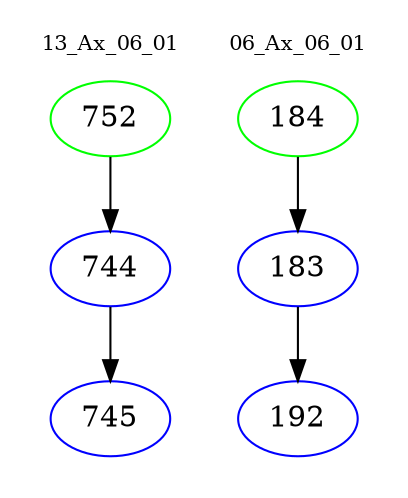 digraph{
subgraph cluster_0 {
color = white
label = "13_Ax_06_01";
fontsize=10;
T0_752 [label="752", color="green"]
T0_752 -> T0_744 [color="black"]
T0_744 [label="744", color="blue"]
T0_744 -> T0_745 [color="black"]
T0_745 [label="745", color="blue"]
}
subgraph cluster_1 {
color = white
label = "06_Ax_06_01";
fontsize=10;
T1_184 [label="184", color="green"]
T1_184 -> T1_183 [color="black"]
T1_183 [label="183", color="blue"]
T1_183 -> T1_192 [color="black"]
T1_192 [label="192", color="blue"]
}
}

